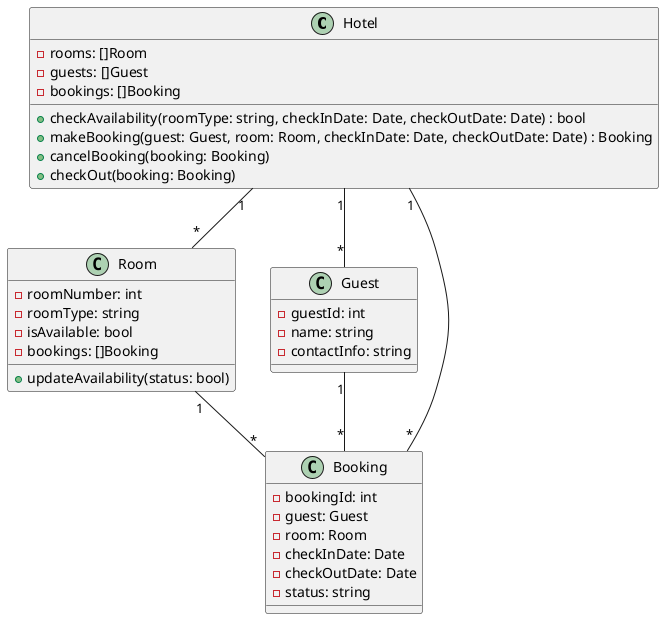 @startuml
class Hotel {
    - rooms: []Room
    - guests: []Guest
    - bookings: []Booking
    + checkAvailability(roomType: string, checkInDate: Date, checkOutDate: Date) : bool
    + makeBooking(guest: Guest, room: Room, checkInDate: Date, checkOutDate: Date) : Booking
    + cancelBooking(booking: Booking)
    + checkOut(booking: Booking)
}

class Room {
    - roomNumber: int
    - roomType: string
    - isAvailable: bool
    - bookings: []Booking
    + updateAvailability(status: bool)
}

class Guest {
    - guestId: int
    - name: string
    - contactInfo: string
}

class Booking {
    - bookingId: int
    - guest: Guest
    - room: Room
    - checkInDate: Date
    - checkOutDate: Date
    - status: string
}

Hotel "1" -- "*" Room
Hotel "1" -- "*" Guest
Hotel "1" -- "*" Booking
Room "1" -- "*" Booking
Guest "1" -- "*" Booking
@enduml
